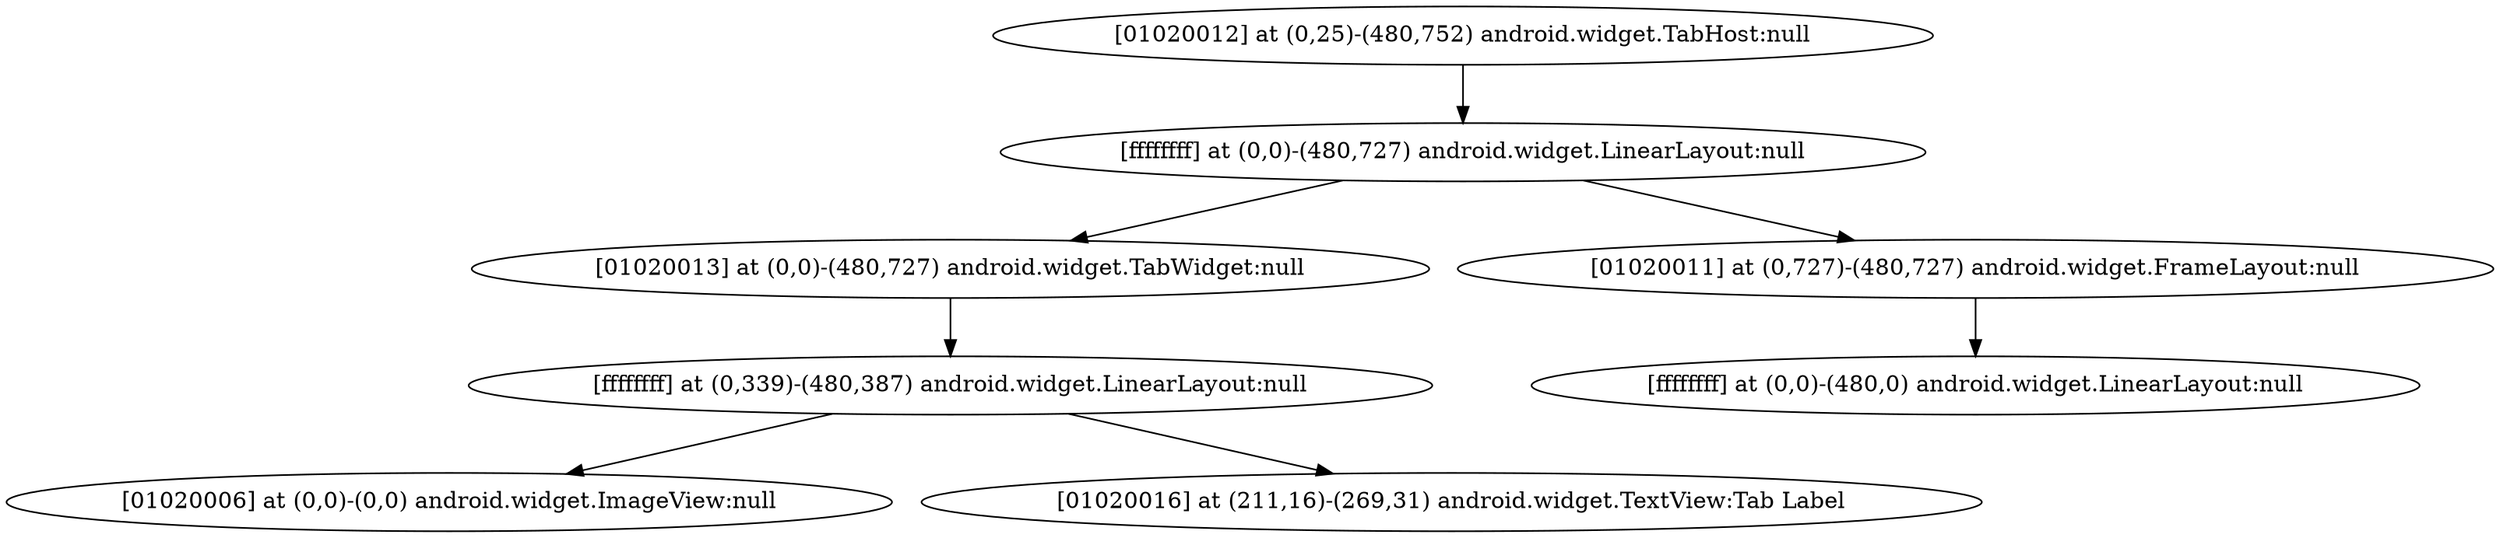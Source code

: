strict digraph G {
  1 [ label="[01020012] at (0,25)-(480,752) android.widget.TabHost:null" ];
  2 [ label="[ffffffff] at (0,0)-(480,727) android.widget.LinearLayout:null" ];
  3 [ label="[01020013] at (0,0)-(480,727) android.widget.TabWidget:null" ];
  4 [ label="[ffffffff] at (0,339)-(480,387) android.widget.LinearLayout:null" ];
  5 [ label="[01020006] at (0,0)-(0,0) android.widget.ImageView:null" ];
  6 [ label="[01020016] at (211,16)-(269,31) android.widget.TextView:Tab Label" ];
  7 [ label="[01020011] at (0,727)-(480,727) android.widget.FrameLayout:null" ];
  8 [ label="[ffffffff] at (0,0)-(480,0) android.widget.LinearLayout:null" ];
  1 -> 2;
  2 -> 3;
  3 -> 4;
  4 -> 5;
  4 -> 6;
  2 -> 7;
  7 -> 8;
}
